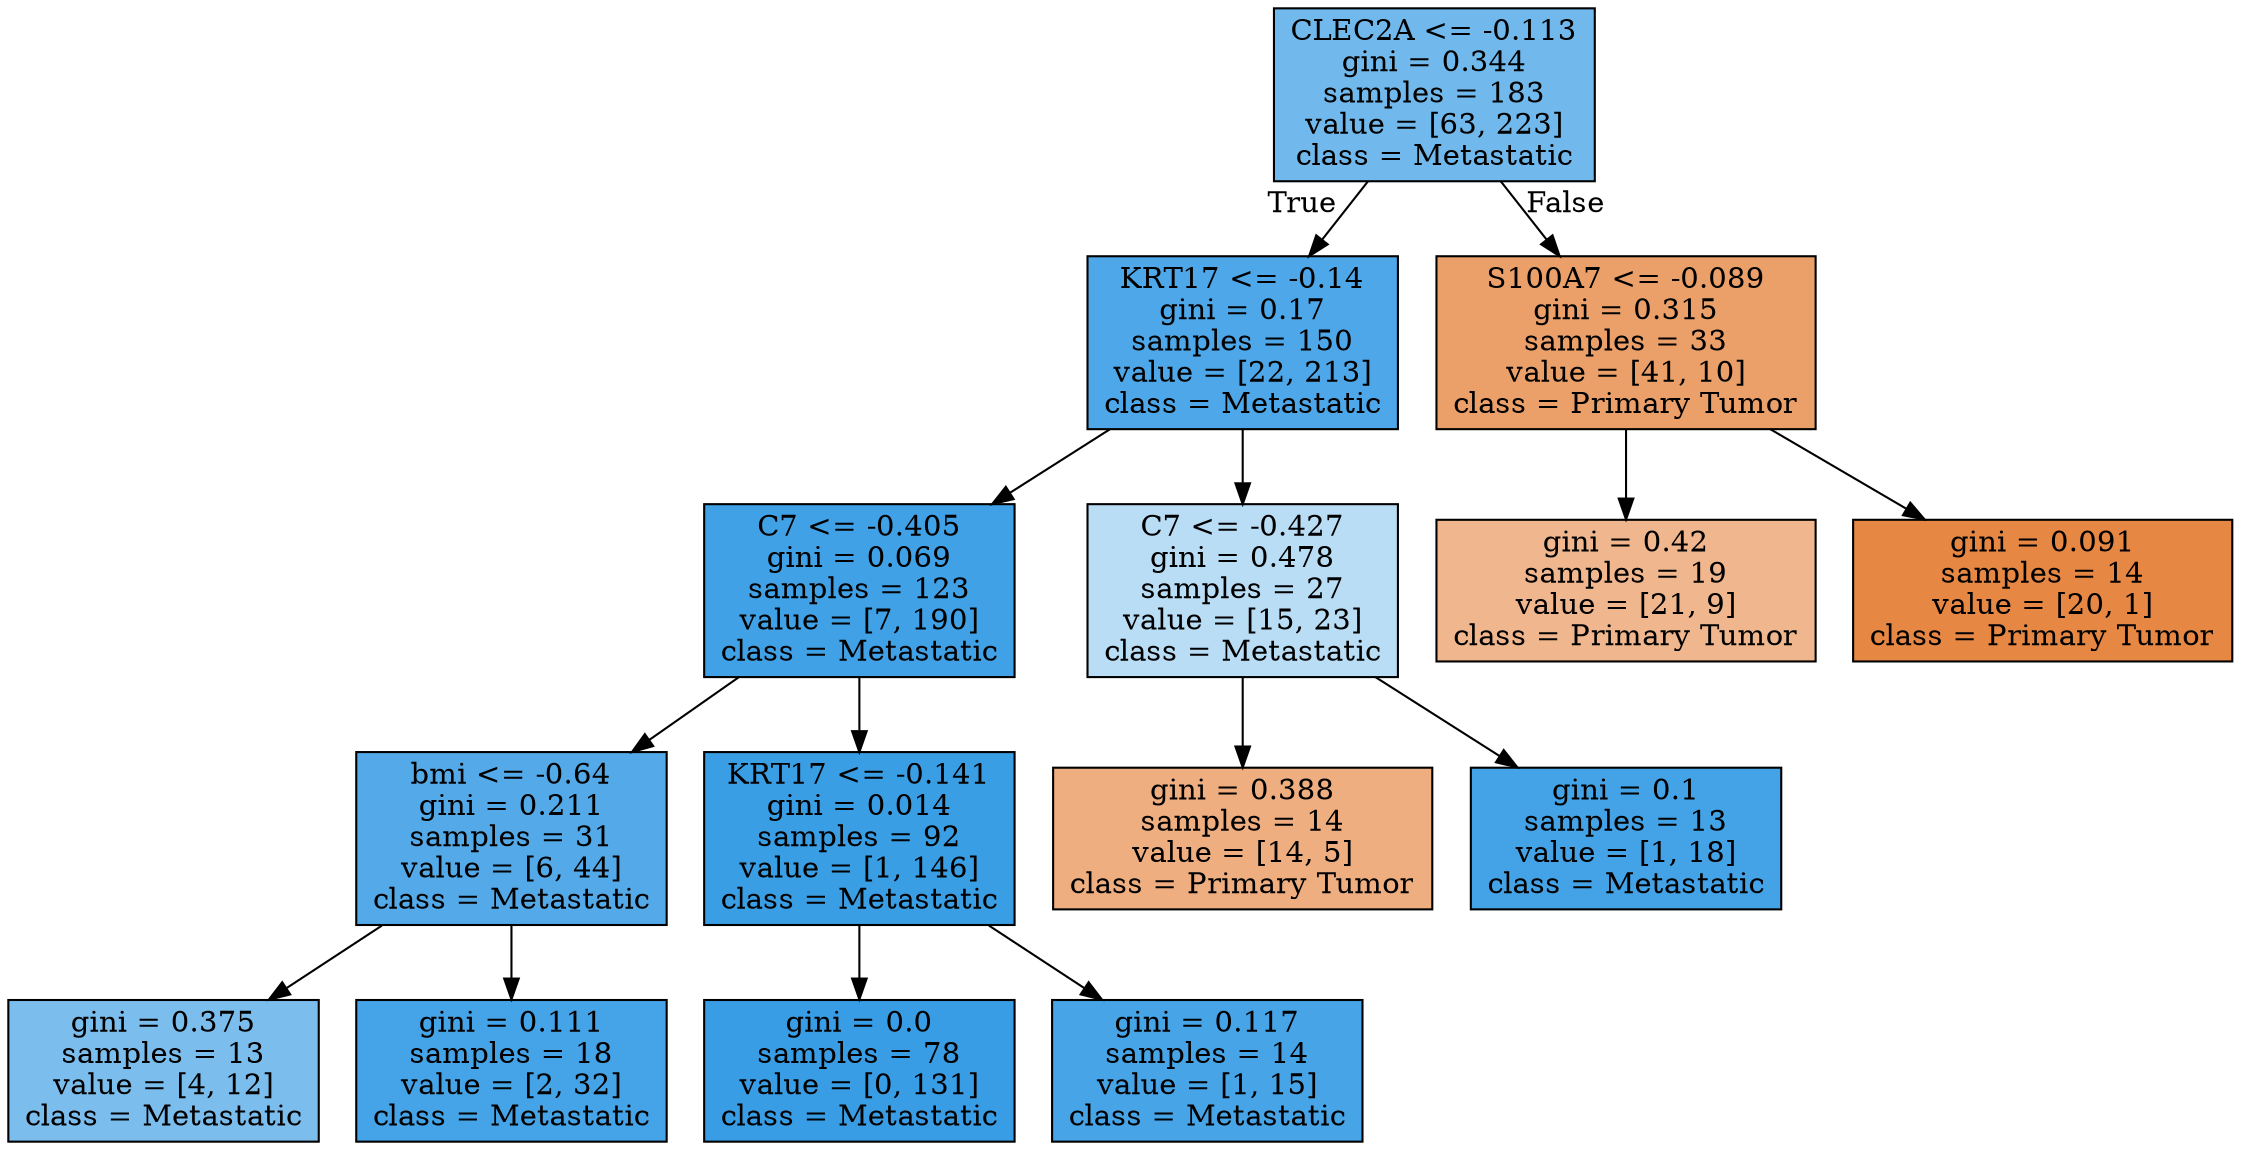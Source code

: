 digraph Tree {
node [shape=box, style="filled", color="black"] ;
0 [label="CLEC2A <= -0.113\ngini = 0.344\nsamples = 183\nvalue = [63, 223]\nclass = Metastatic", fillcolor="#71b9ec"] ;
1 [label="KRT17 <= -0.14\ngini = 0.17\nsamples = 150\nvalue = [22, 213]\nclass = Metastatic", fillcolor="#4da7e8"] ;
0 -> 1 [labeldistance=2.5, labelangle=45, headlabel="True"] ;
2 [label="C7 <= -0.405\ngini = 0.069\nsamples = 123\nvalue = [7, 190]\nclass = Metastatic", fillcolor="#40a1e6"] ;
1 -> 2 ;
3 [label="bmi <= -0.64\ngini = 0.211\nsamples = 31\nvalue = [6, 44]\nclass = Metastatic", fillcolor="#54aae9"] ;
2 -> 3 ;
4 [label="gini = 0.375\nsamples = 13\nvalue = [4, 12]\nclass = Metastatic", fillcolor="#7bbeee"] ;
3 -> 4 ;
5 [label="gini = 0.111\nsamples = 18\nvalue = [2, 32]\nclass = Metastatic", fillcolor="#45a3e7"] ;
3 -> 5 ;
6 [label="KRT17 <= -0.141\ngini = 0.014\nsamples = 92\nvalue = [1, 146]\nclass = Metastatic", fillcolor="#3a9ee5"] ;
2 -> 6 ;
7 [label="gini = 0.0\nsamples = 78\nvalue = [0, 131]\nclass = Metastatic", fillcolor="#399de5"] ;
6 -> 7 ;
8 [label="gini = 0.117\nsamples = 14\nvalue = [1, 15]\nclass = Metastatic", fillcolor="#46a4e7"] ;
6 -> 8 ;
9 [label="C7 <= -0.427\ngini = 0.478\nsamples = 27\nvalue = [15, 23]\nclass = Metastatic", fillcolor="#baddf6"] ;
1 -> 9 ;
10 [label="gini = 0.388\nsamples = 14\nvalue = [14, 5]\nclass = Primary Tumor", fillcolor="#eeae80"] ;
9 -> 10 ;
11 [label="gini = 0.1\nsamples = 13\nvalue = [1, 18]\nclass = Metastatic", fillcolor="#44a2e6"] ;
9 -> 11 ;
12 [label="S100A7 <= -0.089\ngini = 0.315\nsamples = 33\nvalue = [41, 10]\nclass = Primary Tumor", fillcolor="#eba069"] ;
0 -> 12 [labeldistance=2.5, labelangle=-45, headlabel="False"] ;
13 [label="gini = 0.42\nsamples = 19\nvalue = [21, 9]\nclass = Primary Tumor", fillcolor="#f0b78e"] ;
12 -> 13 ;
14 [label="gini = 0.091\nsamples = 14\nvalue = [20, 1]\nclass = Primary Tumor", fillcolor="#e68743"] ;
12 -> 14 ;
}